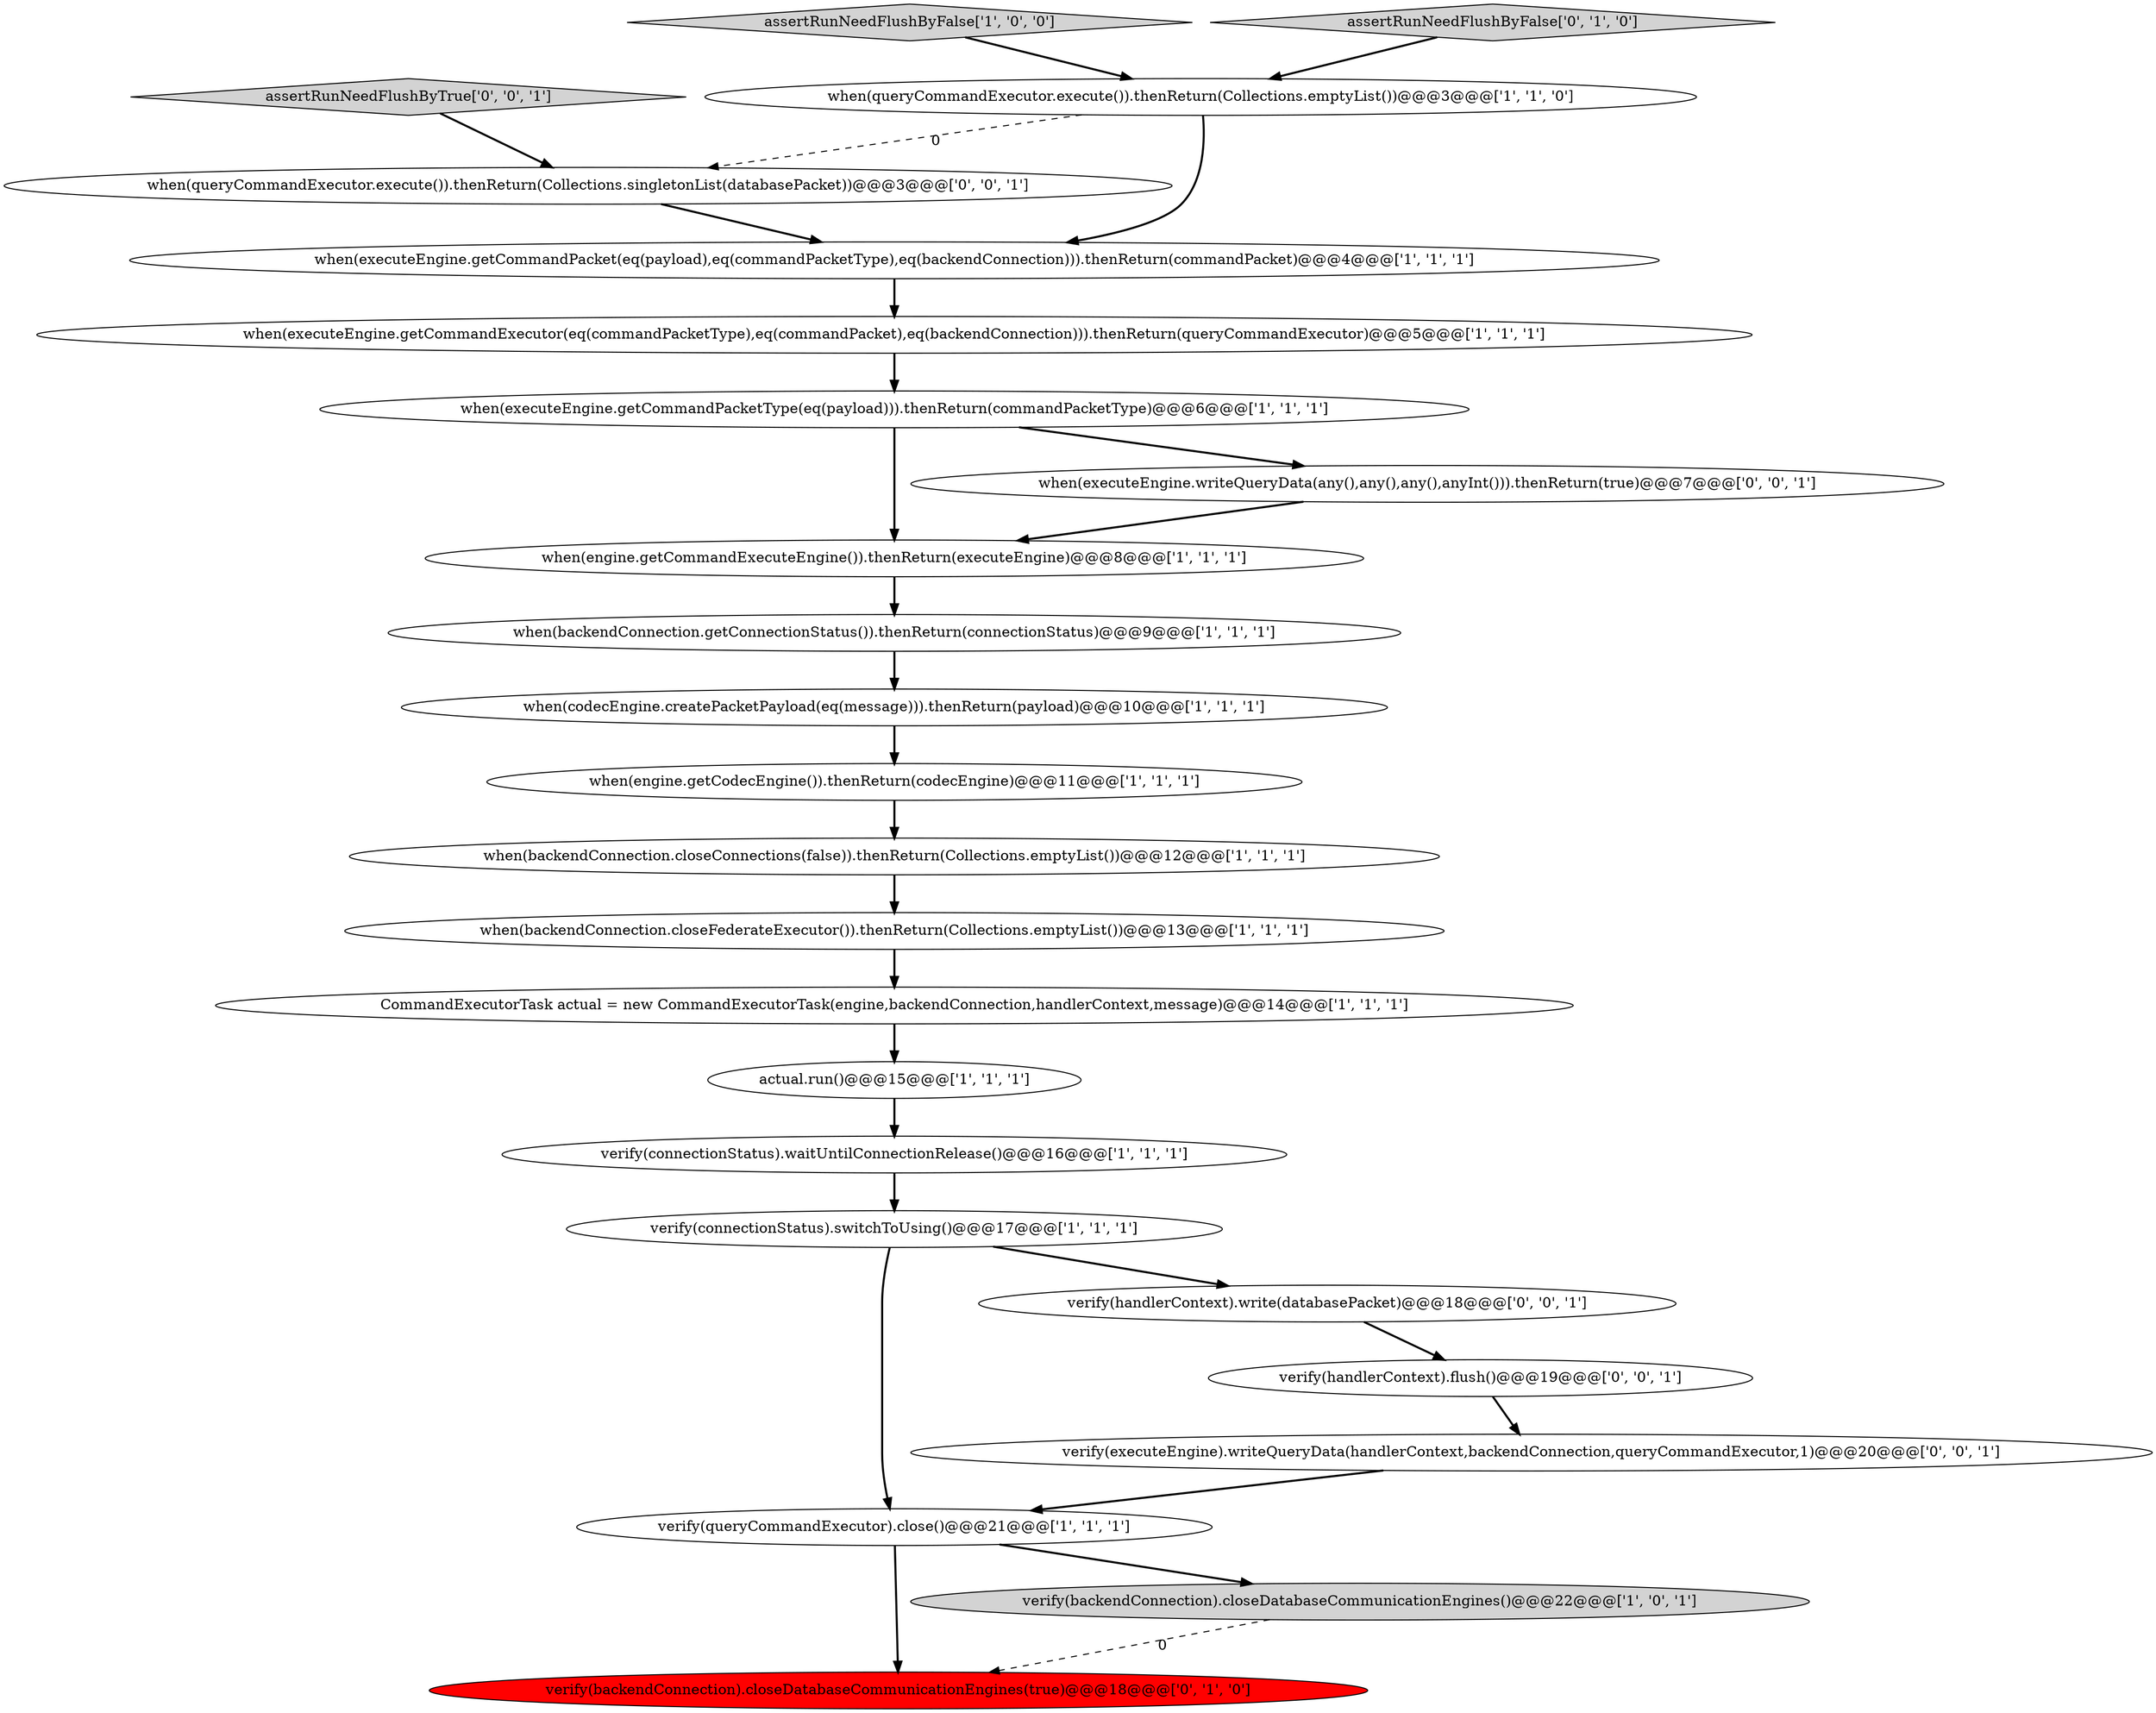 digraph {
8 [style = filled, label = "when(engine.getCommandExecuteEngine()).thenReturn(executeEngine)@@@8@@@['1', '1', '1']", fillcolor = white, shape = ellipse image = "AAA0AAABBB1BBB"];
7 [style = filled, label = "when(executeEngine.getCommandPacket(eq(payload),eq(commandPacketType),eq(backendConnection))).thenReturn(commandPacket)@@@4@@@['1', '1', '1']", fillcolor = white, shape = ellipse image = "AAA0AAABBB1BBB"];
24 [style = filled, label = "verify(handlerContext).flush()@@@19@@@['0', '0', '1']", fillcolor = white, shape = ellipse image = "AAA0AAABBB3BBB"];
23 [style = filled, label = "when(queryCommandExecutor.execute()).thenReturn(Collections.singletonList(databasePacket))@@@3@@@['0', '0', '1']", fillcolor = white, shape = ellipse image = "AAA0AAABBB3BBB"];
21 [style = filled, label = "verify(executeEngine).writeQueryData(handlerContext,backendConnection,queryCommandExecutor,1)@@@20@@@['0', '0', '1']", fillcolor = white, shape = ellipse image = "AAA0AAABBB3BBB"];
13 [style = filled, label = "verify(queryCommandExecutor).close()@@@21@@@['1', '1', '1']", fillcolor = white, shape = ellipse image = "AAA0AAABBB1BBB"];
20 [style = filled, label = "when(executeEngine.writeQueryData(any(),any(),any(),anyInt())).thenReturn(true)@@@7@@@['0', '0', '1']", fillcolor = white, shape = ellipse image = "AAA0AAABBB3BBB"];
22 [style = filled, label = "assertRunNeedFlushByTrue['0', '0', '1']", fillcolor = lightgray, shape = diamond image = "AAA0AAABBB3BBB"];
18 [style = filled, label = "verify(backendConnection).closeDatabaseCommunicationEngines(true)@@@18@@@['0', '1', '0']", fillcolor = red, shape = ellipse image = "AAA1AAABBB2BBB"];
3 [style = filled, label = "assertRunNeedFlushByFalse['1', '0', '0']", fillcolor = lightgray, shape = diamond image = "AAA0AAABBB1BBB"];
11 [style = filled, label = "verify(connectionStatus).switchToUsing()@@@17@@@['1', '1', '1']", fillcolor = white, shape = ellipse image = "AAA0AAABBB1BBB"];
16 [style = filled, label = "when(backendConnection.getConnectionStatus()).thenReturn(connectionStatus)@@@9@@@['1', '1', '1']", fillcolor = white, shape = ellipse image = "AAA0AAABBB1BBB"];
10 [style = filled, label = "when(codecEngine.createPacketPayload(eq(message))).thenReturn(payload)@@@10@@@['1', '1', '1']", fillcolor = white, shape = ellipse image = "AAA0AAABBB1BBB"];
0 [style = filled, label = "verify(backendConnection).closeDatabaseCommunicationEngines()@@@22@@@['1', '0', '1']", fillcolor = lightgray, shape = ellipse image = "AAA0AAABBB1BBB"];
15 [style = filled, label = "when(backendConnection.closeFederateExecutor()).thenReturn(Collections.emptyList())@@@13@@@['1', '1', '1']", fillcolor = white, shape = ellipse image = "AAA0AAABBB1BBB"];
19 [style = filled, label = "verify(handlerContext).write(databasePacket)@@@18@@@['0', '0', '1']", fillcolor = white, shape = ellipse image = "AAA0AAABBB3BBB"];
14 [style = filled, label = "when(executeEngine.getCommandExecutor(eq(commandPacketType),eq(commandPacket),eq(backendConnection))).thenReturn(queryCommandExecutor)@@@5@@@['1', '1', '1']", fillcolor = white, shape = ellipse image = "AAA0AAABBB1BBB"];
2 [style = filled, label = "actual.run()@@@15@@@['1', '1', '1']", fillcolor = white, shape = ellipse image = "AAA0AAABBB1BBB"];
12 [style = filled, label = "when(executeEngine.getCommandPacketType(eq(payload))).thenReturn(commandPacketType)@@@6@@@['1', '1', '1']", fillcolor = white, shape = ellipse image = "AAA0AAABBB1BBB"];
5 [style = filled, label = "verify(connectionStatus).waitUntilConnectionRelease()@@@16@@@['1', '1', '1']", fillcolor = white, shape = ellipse image = "AAA0AAABBB1BBB"];
1 [style = filled, label = "when(backendConnection.closeConnections(false)).thenReturn(Collections.emptyList())@@@12@@@['1', '1', '1']", fillcolor = white, shape = ellipse image = "AAA0AAABBB1BBB"];
6 [style = filled, label = "CommandExecutorTask actual = new CommandExecutorTask(engine,backendConnection,handlerContext,message)@@@14@@@['1', '1', '1']", fillcolor = white, shape = ellipse image = "AAA0AAABBB1BBB"];
4 [style = filled, label = "when(queryCommandExecutor.execute()).thenReturn(Collections.emptyList())@@@3@@@['1', '1', '0']", fillcolor = white, shape = ellipse image = "AAA0AAABBB1BBB"];
17 [style = filled, label = "assertRunNeedFlushByFalse['0', '1', '0']", fillcolor = lightgray, shape = diamond image = "AAA0AAABBB2BBB"];
9 [style = filled, label = "when(engine.getCodecEngine()).thenReturn(codecEngine)@@@11@@@['1', '1', '1']", fillcolor = white, shape = ellipse image = "AAA0AAABBB1BBB"];
8->16 [style = bold, label=""];
2->5 [style = bold, label=""];
16->10 [style = bold, label=""];
1->15 [style = bold, label=""];
12->20 [style = bold, label=""];
15->6 [style = bold, label=""];
11->19 [style = bold, label=""];
3->4 [style = bold, label=""];
22->23 [style = bold, label=""];
4->7 [style = bold, label=""];
19->24 [style = bold, label=""];
6->2 [style = bold, label=""];
7->14 [style = bold, label=""];
20->8 [style = bold, label=""];
24->21 [style = bold, label=""];
21->13 [style = bold, label=""];
12->8 [style = bold, label=""];
14->12 [style = bold, label=""];
11->13 [style = bold, label=""];
0->18 [style = dashed, label="0"];
10->9 [style = bold, label=""];
5->11 [style = bold, label=""];
23->7 [style = bold, label=""];
9->1 [style = bold, label=""];
4->23 [style = dashed, label="0"];
17->4 [style = bold, label=""];
13->18 [style = bold, label=""];
13->0 [style = bold, label=""];
}
